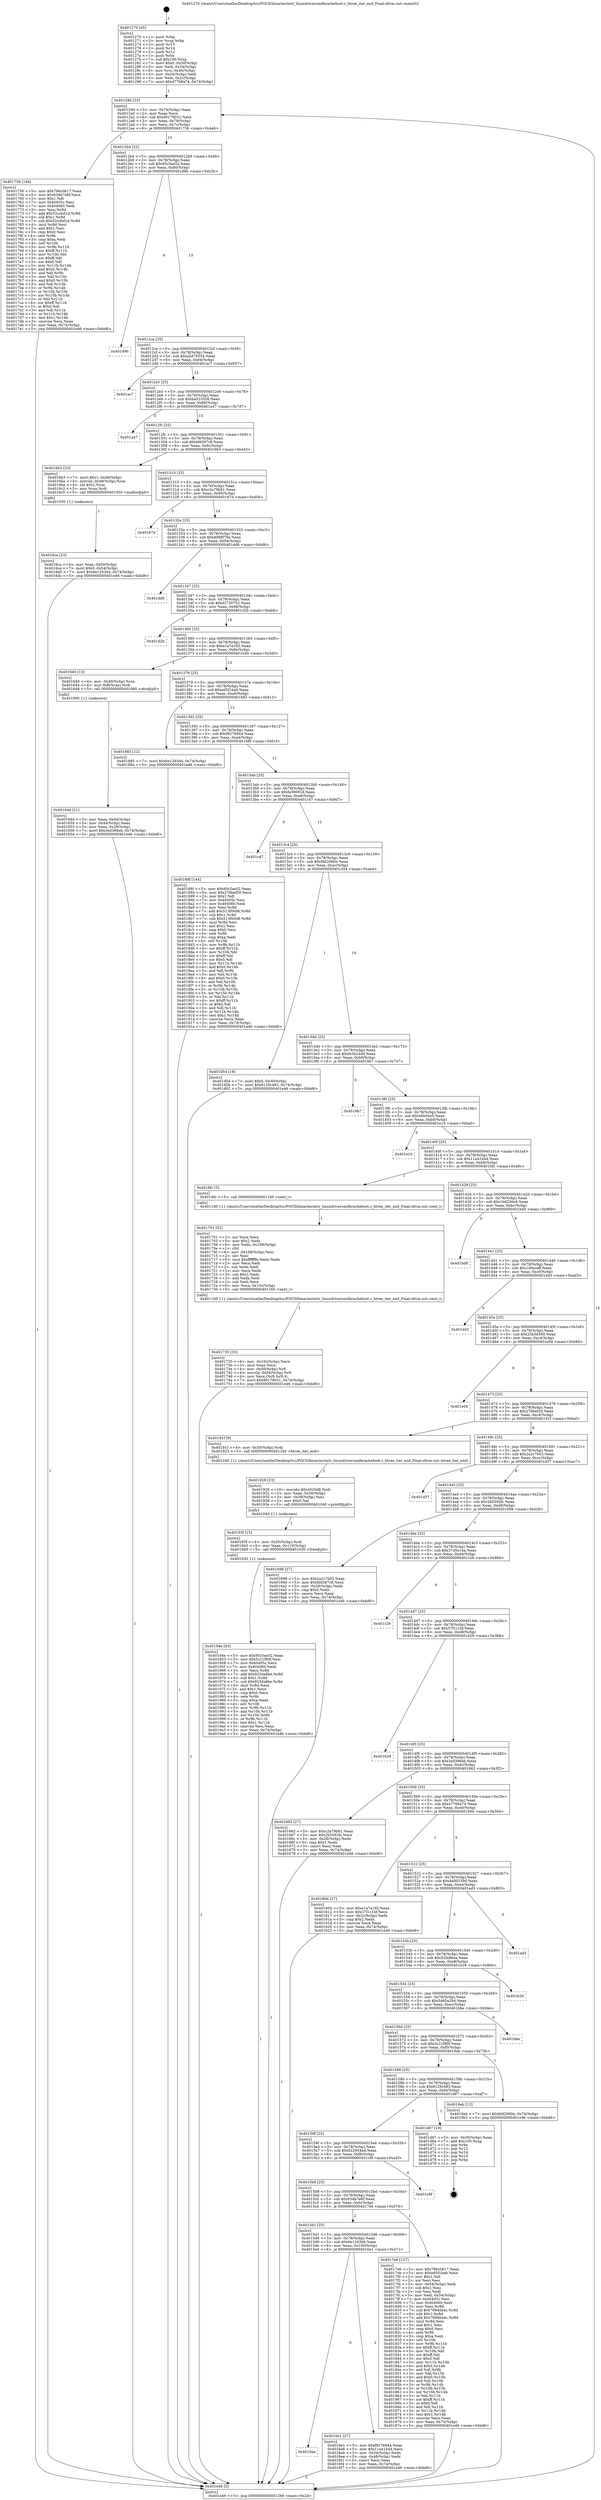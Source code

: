 digraph "0x401270" {
  label = "0x401270 (/mnt/c/Users/mathe/Desktop/tcc/POCII/binaries/extr_linuxdriversmdbcachebset.c_btree_iter_end_Final-ollvm.out::main(0))"
  labelloc = "t"
  node[shape=record]

  Entry [label="",width=0.3,height=0.3,shape=circle,fillcolor=black,style=filled]
  "0x40129d" [label="{
     0x40129d [23]\l
     | [instrs]\l
     &nbsp;&nbsp;0x40129d \<+3\>: mov -0x74(%rbp),%eax\l
     &nbsp;&nbsp;0x4012a0 \<+2\>: mov %eax,%ecx\l
     &nbsp;&nbsp;0x4012a2 \<+6\>: sub $0x90179031,%ecx\l
     &nbsp;&nbsp;0x4012a8 \<+3\>: mov %eax,-0x78(%rbp)\l
     &nbsp;&nbsp;0x4012ab \<+3\>: mov %ecx,-0x7c(%rbp)\l
     &nbsp;&nbsp;0x4012ae \<+6\>: je 0000000000401756 \<main+0x4e6\>\l
  }"]
  "0x401756" [label="{
     0x401756 [144]\l
     | [instrs]\l
     &nbsp;&nbsp;0x401756 \<+5\>: mov $0x796c0617,%eax\l
     &nbsp;&nbsp;0x40175b \<+5\>: mov $0x634b7e6f,%ecx\l
     &nbsp;&nbsp;0x401760 \<+2\>: mov $0x1,%dl\l
     &nbsp;&nbsp;0x401762 \<+7\>: mov 0x40405c,%esi\l
     &nbsp;&nbsp;0x401769 \<+7\>: mov 0x404060,%edi\l
     &nbsp;&nbsp;0x401770 \<+3\>: mov %esi,%r8d\l
     &nbsp;&nbsp;0x401773 \<+7\>: add $0x52ccbd1d,%r8d\l
     &nbsp;&nbsp;0x40177a \<+4\>: sub $0x1,%r8d\l
     &nbsp;&nbsp;0x40177e \<+7\>: sub $0x52ccbd1d,%r8d\l
     &nbsp;&nbsp;0x401785 \<+4\>: imul %r8d,%esi\l
     &nbsp;&nbsp;0x401789 \<+3\>: and $0x1,%esi\l
     &nbsp;&nbsp;0x40178c \<+3\>: cmp $0x0,%esi\l
     &nbsp;&nbsp;0x40178f \<+4\>: sete %r9b\l
     &nbsp;&nbsp;0x401793 \<+3\>: cmp $0xa,%edi\l
     &nbsp;&nbsp;0x401796 \<+4\>: setl %r10b\l
     &nbsp;&nbsp;0x40179a \<+3\>: mov %r9b,%r11b\l
     &nbsp;&nbsp;0x40179d \<+4\>: xor $0xff,%r11b\l
     &nbsp;&nbsp;0x4017a1 \<+3\>: mov %r10b,%bl\l
     &nbsp;&nbsp;0x4017a4 \<+3\>: xor $0xff,%bl\l
     &nbsp;&nbsp;0x4017a7 \<+3\>: xor $0x0,%dl\l
     &nbsp;&nbsp;0x4017aa \<+3\>: mov %r11b,%r14b\l
     &nbsp;&nbsp;0x4017ad \<+4\>: and $0x0,%r14b\l
     &nbsp;&nbsp;0x4017b1 \<+3\>: and %dl,%r9b\l
     &nbsp;&nbsp;0x4017b4 \<+3\>: mov %bl,%r15b\l
     &nbsp;&nbsp;0x4017b7 \<+4\>: and $0x0,%r15b\l
     &nbsp;&nbsp;0x4017bb \<+3\>: and %dl,%r10b\l
     &nbsp;&nbsp;0x4017be \<+3\>: or %r9b,%r14b\l
     &nbsp;&nbsp;0x4017c1 \<+3\>: or %r10b,%r15b\l
     &nbsp;&nbsp;0x4017c4 \<+3\>: xor %r15b,%r14b\l
     &nbsp;&nbsp;0x4017c7 \<+3\>: or %bl,%r11b\l
     &nbsp;&nbsp;0x4017ca \<+4\>: xor $0xff,%r11b\l
     &nbsp;&nbsp;0x4017ce \<+3\>: or $0x0,%dl\l
     &nbsp;&nbsp;0x4017d1 \<+3\>: and %dl,%r11b\l
     &nbsp;&nbsp;0x4017d4 \<+3\>: or %r11b,%r14b\l
     &nbsp;&nbsp;0x4017d7 \<+4\>: test $0x1,%r14b\l
     &nbsp;&nbsp;0x4017db \<+3\>: cmovne %ecx,%eax\l
     &nbsp;&nbsp;0x4017de \<+3\>: mov %eax,-0x74(%rbp)\l
     &nbsp;&nbsp;0x4017e1 \<+5\>: jmp 0000000000401e46 \<main+0xbd6\>\l
  }"]
  "0x4012b4" [label="{
     0x4012b4 [22]\l
     | [instrs]\l
     &nbsp;&nbsp;0x4012b4 \<+5\>: jmp 00000000004012b9 \<main+0x49\>\l
     &nbsp;&nbsp;0x4012b9 \<+3\>: mov -0x78(%rbp),%eax\l
     &nbsp;&nbsp;0x4012bc \<+5\>: sub $0x95c5ae52,%eax\l
     &nbsp;&nbsp;0x4012c1 \<+3\>: mov %eax,-0x80(%rbp)\l
     &nbsp;&nbsp;0x4012c4 \<+6\>: je 0000000000401d9b \<main+0xb2b\>\l
  }"]
  Exit [label="",width=0.3,height=0.3,shape=circle,fillcolor=black,style=filled,peripheries=2]
  "0x401d9b" [label="{
     0x401d9b\l
  }", style=dashed]
  "0x4012ca" [label="{
     0x4012ca [25]\l
     | [instrs]\l
     &nbsp;&nbsp;0x4012ca \<+5\>: jmp 00000000004012cf \<main+0x5f\>\l
     &nbsp;&nbsp;0x4012cf \<+3\>: mov -0x78(%rbp),%eax\l
     &nbsp;&nbsp;0x4012d2 \<+5\>: sub $0xa2d76554,%eax\l
     &nbsp;&nbsp;0x4012d7 \<+6\>: mov %eax,-0x84(%rbp)\l
     &nbsp;&nbsp;0x4012dd \<+6\>: je 0000000000401ac7 \<main+0x857\>\l
  }"]
  "0x40194e" [label="{
     0x40194e [93]\l
     | [instrs]\l
     &nbsp;&nbsp;0x40194e \<+5\>: mov $0x95c5ae52,%eax\l
     &nbsp;&nbsp;0x401953 \<+5\>: mov $0x5c21f80f,%esi\l
     &nbsp;&nbsp;0x401958 \<+7\>: mov 0x40405c,%ecx\l
     &nbsp;&nbsp;0x40195f \<+7\>: mov 0x404060,%edx\l
     &nbsp;&nbsp;0x401966 \<+3\>: mov %ecx,%r8d\l
     &nbsp;&nbsp;0x401969 \<+7\>: add $0x923da8be,%r8d\l
     &nbsp;&nbsp;0x401970 \<+4\>: sub $0x1,%r8d\l
     &nbsp;&nbsp;0x401974 \<+7\>: sub $0x923da8be,%r8d\l
     &nbsp;&nbsp;0x40197b \<+4\>: imul %r8d,%ecx\l
     &nbsp;&nbsp;0x40197f \<+3\>: and $0x1,%ecx\l
     &nbsp;&nbsp;0x401982 \<+3\>: cmp $0x0,%ecx\l
     &nbsp;&nbsp;0x401985 \<+4\>: sete %r9b\l
     &nbsp;&nbsp;0x401989 \<+3\>: cmp $0xa,%edx\l
     &nbsp;&nbsp;0x40198c \<+4\>: setl %r10b\l
     &nbsp;&nbsp;0x401990 \<+3\>: mov %r9b,%r11b\l
     &nbsp;&nbsp;0x401993 \<+3\>: and %r10b,%r11b\l
     &nbsp;&nbsp;0x401996 \<+3\>: xor %r10b,%r9b\l
     &nbsp;&nbsp;0x401999 \<+3\>: or %r9b,%r11b\l
     &nbsp;&nbsp;0x40199c \<+4\>: test $0x1,%r11b\l
     &nbsp;&nbsp;0x4019a0 \<+3\>: cmovne %esi,%eax\l
     &nbsp;&nbsp;0x4019a3 \<+3\>: mov %eax,-0x74(%rbp)\l
     &nbsp;&nbsp;0x4019a6 \<+5\>: jmp 0000000000401e46 \<main+0xbd6\>\l
  }"]
  "0x401ac7" [label="{
     0x401ac7\l
  }", style=dashed]
  "0x4012e3" [label="{
     0x4012e3 [25]\l
     | [instrs]\l
     &nbsp;&nbsp;0x4012e3 \<+5\>: jmp 00000000004012e8 \<main+0x78\>\l
     &nbsp;&nbsp;0x4012e8 \<+3\>: mov -0x78(%rbp),%eax\l
     &nbsp;&nbsp;0x4012eb \<+5\>: sub $0xba523326,%eax\l
     &nbsp;&nbsp;0x4012f0 \<+6\>: mov %eax,-0x88(%rbp)\l
     &nbsp;&nbsp;0x4012f6 \<+6\>: je 0000000000401a47 \<main+0x7d7\>\l
  }"]
  "0x40193f" [label="{
     0x40193f [15]\l
     | [instrs]\l
     &nbsp;&nbsp;0x40193f \<+4\>: mov -0x50(%rbp),%rdi\l
     &nbsp;&nbsp;0x401943 \<+6\>: mov %eax,-0x110(%rbp)\l
     &nbsp;&nbsp;0x401949 \<+5\>: call 0000000000401030 \<free@plt\>\l
     | [calls]\l
     &nbsp;&nbsp;0x401030 \{1\} (unknown)\l
  }"]
  "0x401a47" [label="{
     0x401a47\l
  }", style=dashed]
  "0x4012fc" [label="{
     0x4012fc [25]\l
     | [instrs]\l
     &nbsp;&nbsp;0x4012fc \<+5\>: jmp 0000000000401301 \<main+0x91\>\l
     &nbsp;&nbsp;0x401301 \<+3\>: mov -0x78(%rbp),%eax\l
     &nbsp;&nbsp;0x401304 \<+5\>: sub $0xbfd387c8,%eax\l
     &nbsp;&nbsp;0x401309 \<+6\>: mov %eax,-0x8c(%rbp)\l
     &nbsp;&nbsp;0x40130f \<+6\>: je 00000000004016b3 \<main+0x443\>\l
  }"]
  "0x401928" [label="{
     0x401928 [23]\l
     | [instrs]\l
     &nbsp;&nbsp;0x401928 \<+10\>: movabs $0x4020d6,%rdi\l
     &nbsp;&nbsp;0x401932 \<+3\>: mov %eax,-0x58(%rbp)\l
     &nbsp;&nbsp;0x401935 \<+3\>: mov -0x58(%rbp),%esi\l
     &nbsp;&nbsp;0x401938 \<+2\>: mov $0x0,%al\l
     &nbsp;&nbsp;0x40193a \<+5\>: call 0000000000401040 \<printf@plt\>\l
     | [calls]\l
     &nbsp;&nbsp;0x401040 \{1\} (unknown)\l
  }"]
  "0x4016b3" [label="{
     0x4016b3 [23]\l
     | [instrs]\l
     &nbsp;&nbsp;0x4016b3 \<+7\>: movl $0x1,-0x48(%rbp)\l
     &nbsp;&nbsp;0x4016ba \<+4\>: movslq -0x48(%rbp),%rax\l
     &nbsp;&nbsp;0x4016be \<+4\>: shl $0x2,%rax\l
     &nbsp;&nbsp;0x4016c2 \<+3\>: mov %rax,%rdi\l
     &nbsp;&nbsp;0x4016c5 \<+5\>: call 0000000000401050 \<malloc@plt\>\l
     | [calls]\l
     &nbsp;&nbsp;0x401050 \{1\} (unknown)\l
  }"]
  "0x401315" [label="{
     0x401315 [25]\l
     | [instrs]\l
     &nbsp;&nbsp;0x401315 \<+5\>: jmp 000000000040131a \<main+0xaa\>\l
     &nbsp;&nbsp;0x40131a \<+3\>: mov -0x78(%rbp),%eax\l
     &nbsp;&nbsp;0x40131d \<+5\>: sub $0xc2a79b81,%eax\l
     &nbsp;&nbsp;0x401322 \<+6\>: mov %eax,-0x90(%rbp)\l
     &nbsp;&nbsp;0x401328 \<+6\>: je 000000000040167d \<main+0x40d\>\l
  }"]
  "0x401735" [label="{
     0x401735 [33]\l
     | [instrs]\l
     &nbsp;&nbsp;0x401735 \<+6\>: mov -0x10c(%rbp),%ecx\l
     &nbsp;&nbsp;0x40173b \<+3\>: imul %eax,%ecx\l
     &nbsp;&nbsp;0x40173e \<+4\>: mov -0x50(%rbp),%r8\l
     &nbsp;&nbsp;0x401742 \<+4\>: movslq -0x54(%rbp),%r9\l
     &nbsp;&nbsp;0x401746 \<+4\>: mov %ecx,(%r8,%r9,4)\l
     &nbsp;&nbsp;0x40174a \<+7\>: movl $0x90179031,-0x74(%rbp)\l
     &nbsp;&nbsp;0x401751 \<+5\>: jmp 0000000000401e46 \<main+0xbd6\>\l
  }"]
  "0x40167d" [label="{
     0x40167d\l
  }", style=dashed]
  "0x40132e" [label="{
     0x40132e [25]\l
     | [instrs]\l
     &nbsp;&nbsp;0x40132e \<+5\>: jmp 0000000000401333 \<main+0xc3\>\l
     &nbsp;&nbsp;0x401333 \<+3\>: mov -0x78(%rbp),%eax\l
     &nbsp;&nbsp;0x401336 \<+5\>: sub $0xd099f79a,%eax\l
     &nbsp;&nbsp;0x40133b \<+6\>: mov %eax,-0x94(%rbp)\l
     &nbsp;&nbsp;0x401341 \<+6\>: je 0000000000401dd6 \<main+0xb66\>\l
  }"]
  "0x401701" [label="{
     0x401701 [52]\l
     | [instrs]\l
     &nbsp;&nbsp;0x401701 \<+2\>: xor %ecx,%ecx\l
     &nbsp;&nbsp;0x401703 \<+5\>: mov $0x2,%edx\l
     &nbsp;&nbsp;0x401708 \<+6\>: mov %edx,-0x108(%rbp)\l
     &nbsp;&nbsp;0x40170e \<+1\>: cltd\l
     &nbsp;&nbsp;0x40170f \<+6\>: mov -0x108(%rbp),%esi\l
     &nbsp;&nbsp;0x401715 \<+2\>: idiv %esi\l
     &nbsp;&nbsp;0x401717 \<+6\>: imul $0xfffffffe,%edx,%edx\l
     &nbsp;&nbsp;0x40171d \<+2\>: mov %ecx,%edi\l
     &nbsp;&nbsp;0x40171f \<+2\>: sub %edx,%edi\l
     &nbsp;&nbsp;0x401721 \<+2\>: mov %ecx,%edx\l
     &nbsp;&nbsp;0x401723 \<+3\>: sub $0x1,%edx\l
     &nbsp;&nbsp;0x401726 \<+2\>: add %edx,%edi\l
     &nbsp;&nbsp;0x401728 \<+2\>: sub %edi,%ecx\l
     &nbsp;&nbsp;0x40172a \<+6\>: mov %ecx,-0x10c(%rbp)\l
     &nbsp;&nbsp;0x401730 \<+5\>: call 0000000000401160 \<next_i\>\l
     | [calls]\l
     &nbsp;&nbsp;0x401160 \{1\} (/mnt/c/Users/mathe/Desktop/tcc/POCII/binaries/extr_linuxdriversmdbcachebset.c_btree_iter_end_Final-ollvm.out::next_i)\l
  }"]
  "0x401dd6" [label="{
     0x401dd6\l
  }", style=dashed]
  "0x401347" [label="{
     0x401347 [25]\l
     | [instrs]\l
     &nbsp;&nbsp;0x401347 \<+5\>: jmp 000000000040134c \<main+0xdc\>\l
     &nbsp;&nbsp;0x40134c \<+3\>: mov -0x78(%rbp),%eax\l
     &nbsp;&nbsp;0x40134f \<+5\>: sub $0xd2730702,%eax\l
     &nbsp;&nbsp;0x401354 \<+6\>: mov %eax,-0x98(%rbp)\l
     &nbsp;&nbsp;0x40135a \<+6\>: je 0000000000401d2b \<main+0xabb\>\l
  }"]
  "0x4015ea" [label="{
     0x4015ea\l
  }", style=dashed]
  "0x401d2b" [label="{
     0x401d2b\l
  }", style=dashed]
  "0x401360" [label="{
     0x401360 [25]\l
     | [instrs]\l
     &nbsp;&nbsp;0x401360 \<+5\>: jmp 0000000000401365 \<main+0xf5\>\l
     &nbsp;&nbsp;0x401365 \<+3\>: mov -0x78(%rbp),%eax\l
     &nbsp;&nbsp;0x401368 \<+5\>: sub $0xe1a7a192,%eax\l
     &nbsp;&nbsp;0x40136d \<+6\>: mov %eax,-0x9c(%rbp)\l
     &nbsp;&nbsp;0x401373 \<+6\>: je 0000000000401640 \<main+0x3d0\>\l
  }"]
  "0x4016e1" [label="{
     0x4016e1 [27]\l
     | [instrs]\l
     &nbsp;&nbsp;0x4016e1 \<+5\>: mov $0xf9276944,%eax\l
     &nbsp;&nbsp;0x4016e6 \<+5\>: mov $0x11a41b44,%ecx\l
     &nbsp;&nbsp;0x4016eb \<+3\>: mov -0x54(%rbp),%edx\l
     &nbsp;&nbsp;0x4016ee \<+3\>: cmp -0x48(%rbp),%edx\l
     &nbsp;&nbsp;0x4016f1 \<+3\>: cmovl %ecx,%eax\l
     &nbsp;&nbsp;0x4016f4 \<+3\>: mov %eax,-0x74(%rbp)\l
     &nbsp;&nbsp;0x4016f7 \<+5\>: jmp 0000000000401e46 \<main+0xbd6\>\l
  }"]
  "0x401640" [label="{
     0x401640 [13]\l
     | [instrs]\l
     &nbsp;&nbsp;0x401640 \<+4\>: mov -0x40(%rbp),%rax\l
     &nbsp;&nbsp;0x401644 \<+4\>: mov 0x8(%rax),%rdi\l
     &nbsp;&nbsp;0x401648 \<+5\>: call 0000000000401060 \<atoi@plt\>\l
     | [calls]\l
     &nbsp;&nbsp;0x401060 \{1\} (unknown)\l
  }"]
  "0x401379" [label="{
     0x401379 [25]\l
     | [instrs]\l
     &nbsp;&nbsp;0x401379 \<+5\>: jmp 000000000040137e \<main+0x10e\>\l
     &nbsp;&nbsp;0x40137e \<+3\>: mov -0x78(%rbp),%eax\l
     &nbsp;&nbsp;0x401381 \<+5\>: sub $0xed5f1ba9,%eax\l
     &nbsp;&nbsp;0x401386 \<+6\>: mov %eax,-0xa0(%rbp)\l
     &nbsp;&nbsp;0x40138c \<+6\>: je 0000000000401883 \<main+0x613\>\l
  }"]
  "0x4015d1" [label="{
     0x4015d1 [25]\l
     | [instrs]\l
     &nbsp;&nbsp;0x4015d1 \<+5\>: jmp 00000000004015d6 \<main+0x366\>\l
     &nbsp;&nbsp;0x4015d6 \<+3\>: mov -0x78(%rbp),%eax\l
     &nbsp;&nbsp;0x4015d9 \<+5\>: sub $0x6e1263d4,%eax\l
     &nbsp;&nbsp;0x4015de \<+6\>: mov %eax,-0x100(%rbp)\l
     &nbsp;&nbsp;0x4015e4 \<+6\>: je 00000000004016e1 \<main+0x471\>\l
  }"]
  "0x401883" [label="{
     0x401883 [12]\l
     | [instrs]\l
     &nbsp;&nbsp;0x401883 \<+7\>: movl $0x6e1263d4,-0x74(%rbp)\l
     &nbsp;&nbsp;0x40188a \<+5\>: jmp 0000000000401e46 \<main+0xbd6\>\l
  }"]
  "0x401392" [label="{
     0x401392 [25]\l
     | [instrs]\l
     &nbsp;&nbsp;0x401392 \<+5\>: jmp 0000000000401397 \<main+0x127\>\l
     &nbsp;&nbsp;0x401397 \<+3\>: mov -0x78(%rbp),%eax\l
     &nbsp;&nbsp;0x40139a \<+5\>: sub $0xf9276944,%eax\l
     &nbsp;&nbsp;0x40139f \<+6\>: mov %eax,-0xa4(%rbp)\l
     &nbsp;&nbsp;0x4013a5 \<+6\>: je 000000000040188f \<main+0x61f\>\l
  }"]
  "0x4017e6" [label="{
     0x4017e6 [157]\l
     | [instrs]\l
     &nbsp;&nbsp;0x4017e6 \<+5\>: mov $0x796c0617,%eax\l
     &nbsp;&nbsp;0x4017eb \<+5\>: mov $0xed5f1ba9,%ecx\l
     &nbsp;&nbsp;0x4017f0 \<+2\>: mov $0x1,%dl\l
     &nbsp;&nbsp;0x4017f2 \<+2\>: xor %esi,%esi\l
     &nbsp;&nbsp;0x4017f4 \<+3\>: mov -0x54(%rbp),%edi\l
     &nbsp;&nbsp;0x4017f7 \<+3\>: sub $0x1,%esi\l
     &nbsp;&nbsp;0x4017fa \<+2\>: sub %esi,%edi\l
     &nbsp;&nbsp;0x4017fc \<+3\>: mov %edi,-0x54(%rbp)\l
     &nbsp;&nbsp;0x4017ff \<+7\>: mov 0x40405c,%esi\l
     &nbsp;&nbsp;0x401806 \<+7\>: mov 0x404060,%edi\l
     &nbsp;&nbsp;0x40180d \<+3\>: mov %esi,%r8d\l
     &nbsp;&nbsp;0x401810 \<+7\>: sub $0x769dda4c,%r8d\l
     &nbsp;&nbsp;0x401817 \<+4\>: sub $0x1,%r8d\l
     &nbsp;&nbsp;0x40181b \<+7\>: add $0x769dda4c,%r8d\l
     &nbsp;&nbsp;0x401822 \<+4\>: imul %r8d,%esi\l
     &nbsp;&nbsp;0x401826 \<+3\>: and $0x1,%esi\l
     &nbsp;&nbsp;0x401829 \<+3\>: cmp $0x0,%esi\l
     &nbsp;&nbsp;0x40182c \<+4\>: sete %r9b\l
     &nbsp;&nbsp;0x401830 \<+3\>: cmp $0xa,%edi\l
     &nbsp;&nbsp;0x401833 \<+4\>: setl %r10b\l
     &nbsp;&nbsp;0x401837 \<+3\>: mov %r9b,%r11b\l
     &nbsp;&nbsp;0x40183a \<+4\>: xor $0xff,%r11b\l
     &nbsp;&nbsp;0x40183e \<+3\>: mov %r10b,%bl\l
     &nbsp;&nbsp;0x401841 \<+3\>: xor $0xff,%bl\l
     &nbsp;&nbsp;0x401844 \<+3\>: xor $0x0,%dl\l
     &nbsp;&nbsp;0x401847 \<+3\>: mov %r11b,%r14b\l
     &nbsp;&nbsp;0x40184a \<+4\>: and $0x0,%r14b\l
     &nbsp;&nbsp;0x40184e \<+3\>: and %dl,%r9b\l
     &nbsp;&nbsp;0x401851 \<+3\>: mov %bl,%r15b\l
     &nbsp;&nbsp;0x401854 \<+4\>: and $0x0,%r15b\l
     &nbsp;&nbsp;0x401858 \<+3\>: and %dl,%r10b\l
     &nbsp;&nbsp;0x40185b \<+3\>: or %r9b,%r14b\l
     &nbsp;&nbsp;0x40185e \<+3\>: or %r10b,%r15b\l
     &nbsp;&nbsp;0x401861 \<+3\>: xor %r15b,%r14b\l
     &nbsp;&nbsp;0x401864 \<+3\>: or %bl,%r11b\l
     &nbsp;&nbsp;0x401867 \<+4\>: xor $0xff,%r11b\l
     &nbsp;&nbsp;0x40186b \<+3\>: or $0x0,%dl\l
     &nbsp;&nbsp;0x40186e \<+3\>: and %dl,%r11b\l
     &nbsp;&nbsp;0x401871 \<+3\>: or %r11b,%r14b\l
     &nbsp;&nbsp;0x401874 \<+4\>: test $0x1,%r14b\l
     &nbsp;&nbsp;0x401878 \<+3\>: cmovne %ecx,%eax\l
     &nbsp;&nbsp;0x40187b \<+3\>: mov %eax,-0x74(%rbp)\l
     &nbsp;&nbsp;0x40187e \<+5\>: jmp 0000000000401e46 \<main+0xbd6\>\l
  }"]
  "0x40188f" [label="{
     0x40188f [144]\l
     | [instrs]\l
     &nbsp;&nbsp;0x40188f \<+5\>: mov $0x95c5ae52,%eax\l
     &nbsp;&nbsp;0x401894 \<+5\>: mov $0x276bef29,%ecx\l
     &nbsp;&nbsp;0x401899 \<+2\>: mov $0x1,%dl\l
     &nbsp;&nbsp;0x40189b \<+7\>: mov 0x40405c,%esi\l
     &nbsp;&nbsp;0x4018a2 \<+7\>: mov 0x404060,%edi\l
     &nbsp;&nbsp;0x4018a9 \<+3\>: mov %esi,%r8d\l
     &nbsp;&nbsp;0x4018ac \<+7\>: add $0x513f00d8,%r8d\l
     &nbsp;&nbsp;0x4018b3 \<+4\>: sub $0x1,%r8d\l
     &nbsp;&nbsp;0x4018b7 \<+7\>: sub $0x513f00d8,%r8d\l
     &nbsp;&nbsp;0x4018be \<+4\>: imul %r8d,%esi\l
     &nbsp;&nbsp;0x4018c2 \<+3\>: and $0x1,%esi\l
     &nbsp;&nbsp;0x4018c5 \<+3\>: cmp $0x0,%esi\l
     &nbsp;&nbsp;0x4018c8 \<+4\>: sete %r9b\l
     &nbsp;&nbsp;0x4018cc \<+3\>: cmp $0xa,%edi\l
     &nbsp;&nbsp;0x4018cf \<+4\>: setl %r10b\l
     &nbsp;&nbsp;0x4018d3 \<+3\>: mov %r9b,%r11b\l
     &nbsp;&nbsp;0x4018d6 \<+4\>: xor $0xff,%r11b\l
     &nbsp;&nbsp;0x4018da \<+3\>: mov %r10b,%bl\l
     &nbsp;&nbsp;0x4018dd \<+3\>: xor $0xff,%bl\l
     &nbsp;&nbsp;0x4018e0 \<+3\>: xor $0x0,%dl\l
     &nbsp;&nbsp;0x4018e3 \<+3\>: mov %r11b,%r14b\l
     &nbsp;&nbsp;0x4018e6 \<+4\>: and $0x0,%r14b\l
     &nbsp;&nbsp;0x4018ea \<+3\>: and %dl,%r9b\l
     &nbsp;&nbsp;0x4018ed \<+3\>: mov %bl,%r15b\l
     &nbsp;&nbsp;0x4018f0 \<+4\>: and $0x0,%r15b\l
     &nbsp;&nbsp;0x4018f4 \<+3\>: and %dl,%r10b\l
     &nbsp;&nbsp;0x4018f7 \<+3\>: or %r9b,%r14b\l
     &nbsp;&nbsp;0x4018fa \<+3\>: or %r10b,%r15b\l
     &nbsp;&nbsp;0x4018fd \<+3\>: xor %r15b,%r14b\l
     &nbsp;&nbsp;0x401900 \<+3\>: or %bl,%r11b\l
     &nbsp;&nbsp;0x401903 \<+4\>: xor $0xff,%r11b\l
     &nbsp;&nbsp;0x401907 \<+3\>: or $0x0,%dl\l
     &nbsp;&nbsp;0x40190a \<+3\>: and %dl,%r11b\l
     &nbsp;&nbsp;0x40190d \<+3\>: or %r11b,%r14b\l
     &nbsp;&nbsp;0x401910 \<+4\>: test $0x1,%r14b\l
     &nbsp;&nbsp;0x401914 \<+3\>: cmovne %ecx,%eax\l
     &nbsp;&nbsp;0x401917 \<+3\>: mov %eax,-0x74(%rbp)\l
     &nbsp;&nbsp;0x40191a \<+5\>: jmp 0000000000401e46 \<main+0xbd6\>\l
  }"]
  "0x4013ab" [label="{
     0x4013ab [25]\l
     | [instrs]\l
     &nbsp;&nbsp;0x4013ab \<+5\>: jmp 00000000004013b0 \<main+0x140\>\l
     &nbsp;&nbsp;0x4013b0 \<+3\>: mov -0x78(%rbp),%eax\l
     &nbsp;&nbsp;0x4013b3 \<+5\>: sub $0xfa39081d,%eax\l
     &nbsp;&nbsp;0x4013b8 \<+6\>: mov %eax,-0xa8(%rbp)\l
     &nbsp;&nbsp;0x4013be \<+6\>: je 0000000000401c47 \<main+0x9d7\>\l
  }"]
  "0x4015b8" [label="{
     0x4015b8 [25]\l
     | [instrs]\l
     &nbsp;&nbsp;0x4015b8 \<+5\>: jmp 00000000004015bd \<main+0x34d\>\l
     &nbsp;&nbsp;0x4015bd \<+3\>: mov -0x78(%rbp),%eax\l
     &nbsp;&nbsp;0x4015c0 \<+5\>: sub $0x634b7e6f,%eax\l
     &nbsp;&nbsp;0x4015c5 \<+6\>: mov %eax,-0xfc(%rbp)\l
     &nbsp;&nbsp;0x4015cb \<+6\>: je 00000000004017e6 \<main+0x576\>\l
  }"]
  "0x401c47" [label="{
     0x401c47\l
  }", style=dashed]
  "0x4013c4" [label="{
     0x4013c4 [25]\l
     | [instrs]\l
     &nbsp;&nbsp;0x4013c4 \<+5\>: jmp 00000000004013c9 \<main+0x159\>\l
     &nbsp;&nbsp;0x4013c9 \<+3\>: mov -0x78(%rbp),%eax\l
     &nbsp;&nbsp;0x4013cc \<+5\>: sub $0xfdd2060e,%eax\l
     &nbsp;&nbsp;0x4013d1 \<+6\>: mov %eax,-0xac(%rbp)\l
     &nbsp;&nbsp;0x4013d7 \<+6\>: je 0000000000401d54 \<main+0xae4\>\l
  }"]
  "0x401c9f" [label="{
     0x401c9f\l
  }", style=dashed]
  "0x401d54" [label="{
     0x401d54 [19]\l
     | [instrs]\l
     &nbsp;&nbsp;0x401d54 \<+7\>: movl $0x0,-0x30(%rbp)\l
     &nbsp;&nbsp;0x401d5b \<+7\>: movl $0x6129c483,-0x74(%rbp)\l
     &nbsp;&nbsp;0x401d62 \<+5\>: jmp 0000000000401e46 \<main+0xbd6\>\l
  }"]
  "0x4013dd" [label="{
     0x4013dd [25]\l
     | [instrs]\l
     &nbsp;&nbsp;0x4013dd \<+5\>: jmp 00000000004013e2 \<main+0x172\>\l
     &nbsp;&nbsp;0x4013e2 \<+3\>: mov -0x78(%rbp),%eax\l
     &nbsp;&nbsp;0x4013e5 \<+5\>: sub $0xfe3b24d4,%eax\l
     &nbsp;&nbsp;0x4013ea \<+6\>: mov %eax,-0xb0(%rbp)\l
     &nbsp;&nbsp;0x4013f0 \<+6\>: je 00000000004019b7 \<main+0x747\>\l
  }"]
  "0x40159f" [label="{
     0x40159f [25]\l
     | [instrs]\l
     &nbsp;&nbsp;0x40159f \<+5\>: jmp 00000000004015a4 \<main+0x334\>\l
     &nbsp;&nbsp;0x4015a4 \<+3\>: mov -0x78(%rbp),%eax\l
     &nbsp;&nbsp;0x4015a7 \<+5\>: sub $0x622954ed,%eax\l
     &nbsp;&nbsp;0x4015ac \<+6\>: mov %eax,-0xf8(%rbp)\l
     &nbsp;&nbsp;0x4015b2 \<+6\>: je 0000000000401c9f \<main+0xa2f\>\l
  }"]
  "0x4019b7" [label="{
     0x4019b7\l
  }", style=dashed]
  "0x4013f6" [label="{
     0x4013f6 [25]\l
     | [instrs]\l
     &nbsp;&nbsp;0x4013f6 \<+5\>: jmp 00000000004013fb \<main+0x18b\>\l
     &nbsp;&nbsp;0x4013fb \<+3\>: mov -0x78(%rbp),%eax\l
     &nbsp;&nbsp;0x4013fe \<+5\>: sub $0x46b04e5,%eax\l
     &nbsp;&nbsp;0x401403 \<+6\>: mov %eax,-0xb4(%rbp)\l
     &nbsp;&nbsp;0x401409 \<+6\>: je 0000000000401e10 \<main+0xba0\>\l
  }"]
  "0x401d67" [label="{
     0x401d67 [19]\l
     | [instrs]\l
     &nbsp;&nbsp;0x401d67 \<+3\>: mov -0x30(%rbp),%eax\l
     &nbsp;&nbsp;0x401d6a \<+7\>: add $0x100,%rsp\l
     &nbsp;&nbsp;0x401d71 \<+1\>: pop %rbx\l
     &nbsp;&nbsp;0x401d72 \<+2\>: pop %r12\l
     &nbsp;&nbsp;0x401d74 \<+2\>: pop %r14\l
     &nbsp;&nbsp;0x401d76 \<+2\>: pop %r15\l
     &nbsp;&nbsp;0x401d78 \<+1\>: pop %rbp\l
     &nbsp;&nbsp;0x401d79 \<+1\>: ret\l
  }"]
  "0x401e10" [label="{
     0x401e10\l
  }", style=dashed]
  "0x40140f" [label="{
     0x40140f [25]\l
     | [instrs]\l
     &nbsp;&nbsp;0x40140f \<+5\>: jmp 0000000000401414 \<main+0x1a4\>\l
     &nbsp;&nbsp;0x401414 \<+3\>: mov -0x78(%rbp),%eax\l
     &nbsp;&nbsp;0x401417 \<+5\>: sub $0x11a41b44,%eax\l
     &nbsp;&nbsp;0x40141c \<+6\>: mov %eax,-0xb8(%rbp)\l
     &nbsp;&nbsp;0x401422 \<+6\>: je 00000000004016fc \<main+0x48c\>\l
  }"]
  "0x401586" [label="{
     0x401586 [25]\l
     | [instrs]\l
     &nbsp;&nbsp;0x401586 \<+5\>: jmp 000000000040158b \<main+0x31b\>\l
     &nbsp;&nbsp;0x40158b \<+3\>: mov -0x78(%rbp),%eax\l
     &nbsp;&nbsp;0x40158e \<+5\>: sub $0x6129c483,%eax\l
     &nbsp;&nbsp;0x401593 \<+6\>: mov %eax,-0xf4(%rbp)\l
     &nbsp;&nbsp;0x401599 \<+6\>: je 0000000000401d67 \<main+0xaf7\>\l
  }"]
  "0x4016fc" [label="{
     0x4016fc [5]\l
     | [instrs]\l
     &nbsp;&nbsp;0x4016fc \<+5\>: call 0000000000401160 \<next_i\>\l
     | [calls]\l
     &nbsp;&nbsp;0x401160 \{1\} (/mnt/c/Users/mathe/Desktop/tcc/POCII/binaries/extr_linuxdriversmdbcachebset.c_btree_iter_end_Final-ollvm.out::next_i)\l
  }"]
  "0x401428" [label="{
     0x401428 [25]\l
     | [instrs]\l
     &nbsp;&nbsp;0x401428 \<+5\>: jmp 000000000040142d \<main+0x1bd\>\l
     &nbsp;&nbsp;0x40142d \<+3\>: mov -0x78(%rbp),%eax\l
     &nbsp;&nbsp;0x401430 \<+5\>: sub $0x1bd256e8,%eax\l
     &nbsp;&nbsp;0x401435 \<+6\>: mov %eax,-0xbc(%rbp)\l
     &nbsp;&nbsp;0x40143b \<+6\>: je 0000000000401bd9 \<main+0x969\>\l
  }"]
  "0x4019ab" [label="{
     0x4019ab [12]\l
     | [instrs]\l
     &nbsp;&nbsp;0x4019ab \<+7\>: movl $0xfdd2060e,-0x74(%rbp)\l
     &nbsp;&nbsp;0x4019b2 \<+5\>: jmp 0000000000401e46 \<main+0xbd6\>\l
  }"]
  "0x401bd9" [label="{
     0x401bd9\l
  }", style=dashed]
  "0x401441" [label="{
     0x401441 [25]\l
     | [instrs]\l
     &nbsp;&nbsp;0x401441 \<+5\>: jmp 0000000000401446 \<main+0x1d6\>\l
     &nbsp;&nbsp;0x401446 \<+3\>: mov -0x78(%rbp),%eax\l
     &nbsp;&nbsp;0x401449 \<+5\>: sub $0x1d9aceff,%eax\l
     &nbsp;&nbsp;0x40144e \<+6\>: mov %eax,-0xc0(%rbp)\l
     &nbsp;&nbsp;0x401454 \<+6\>: je 0000000000401d43 \<main+0xad3\>\l
  }"]
  "0x40156d" [label="{
     0x40156d [25]\l
     | [instrs]\l
     &nbsp;&nbsp;0x40156d \<+5\>: jmp 0000000000401572 \<main+0x302\>\l
     &nbsp;&nbsp;0x401572 \<+3\>: mov -0x78(%rbp),%eax\l
     &nbsp;&nbsp;0x401575 \<+5\>: sub $0x5c21f80f,%eax\l
     &nbsp;&nbsp;0x40157a \<+6\>: mov %eax,-0xf0(%rbp)\l
     &nbsp;&nbsp;0x401580 \<+6\>: je 00000000004019ab \<main+0x73b\>\l
  }"]
  "0x401d43" [label="{
     0x401d43\l
  }", style=dashed]
  "0x40145a" [label="{
     0x40145a [25]\l
     | [instrs]\l
     &nbsp;&nbsp;0x40145a \<+5\>: jmp 000000000040145f \<main+0x1ef\>\l
     &nbsp;&nbsp;0x40145f \<+3\>: mov -0x78(%rbp),%eax\l
     &nbsp;&nbsp;0x401462 \<+5\>: sub $0x25b5d360,%eax\l
     &nbsp;&nbsp;0x401467 \<+6\>: mov %eax,-0xc4(%rbp)\l
     &nbsp;&nbsp;0x40146d \<+6\>: je 0000000000401e04 \<main+0xb94\>\l
  }"]
  "0x401bbe" [label="{
     0x401bbe\l
  }", style=dashed]
  "0x401e04" [label="{
     0x401e04\l
  }", style=dashed]
  "0x401473" [label="{
     0x401473 [25]\l
     | [instrs]\l
     &nbsp;&nbsp;0x401473 \<+5\>: jmp 0000000000401478 \<main+0x208\>\l
     &nbsp;&nbsp;0x401478 \<+3\>: mov -0x78(%rbp),%eax\l
     &nbsp;&nbsp;0x40147b \<+5\>: sub $0x276bef29,%eax\l
     &nbsp;&nbsp;0x401480 \<+6\>: mov %eax,-0xc8(%rbp)\l
     &nbsp;&nbsp;0x401486 \<+6\>: je 000000000040191f \<main+0x6af\>\l
  }"]
  "0x401554" [label="{
     0x401554 [25]\l
     | [instrs]\l
     &nbsp;&nbsp;0x401554 \<+5\>: jmp 0000000000401559 \<main+0x2e9\>\l
     &nbsp;&nbsp;0x401559 \<+3\>: mov -0x78(%rbp),%eax\l
     &nbsp;&nbsp;0x40155c \<+5\>: sub $0x5465a2b4,%eax\l
     &nbsp;&nbsp;0x401561 \<+6\>: mov %eax,-0xec(%rbp)\l
     &nbsp;&nbsp;0x401567 \<+6\>: je 0000000000401bbe \<main+0x94e\>\l
  }"]
  "0x40191f" [label="{
     0x40191f [9]\l
     | [instrs]\l
     &nbsp;&nbsp;0x40191f \<+4\>: mov -0x50(%rbp),%rdi\l
     &nbsp;&nbsp;0x401923 \<+5\>: call 0000000000401240 \<btree_iter_end\>\l
     | [calls]\l
     &nbsp;&nbsp;0x401240 \{1\} (/mnt/c/Users/mathe/Desktop/tcc/POCII/binaries/extr_linuxdriversmdbcachebset.c_btree_iter_end_Final-ollvm.out::btree_iter_end)\l
  }"]
  "0x40148c" [label="{
     0x40148c [25]\l
     | [instrs]\l
     &nbsp;&nbsp;0x40148c \<+5\>: jmp 0000000000401491 \<main+0x221\>\l
     &nbsp;&nbsp;0x401491 \<+3\>: mov -0x78(%rbp),%eax\l
     &nbsp;&nbsp;0x401494 \<+5\>: sub $0x2a2c7b03,%eax\l
     &nbsp;&nbsp;0x401499 \<+6\>: mov %eax,-0xcc(%rbp)\l
     &nbsp;&nbsp;0x40149f \<+6\>: je 0000000000401d37 \<main+0xac7\>\l
  }"]
  "0x401b26" [label="{
     0x401b26\l
  }", style=dashed]
  "0x401d37" [label="{
     0x401d37\l
  }", style=dashed]
  "0x4014a5" [label="{
     0x4014a5 [25]\l
     | [instrs]\l
     &nbsp;&nbsp;0x4014a5 \<+5\>: jmp 00000000004014aa \<main+0x23a\>\l
     &nbsp;&nbsp;0x4014aa \<+3\>: mov -0x78(%rbp),%eax\l
     &nbsp;&nbsp;0x4014ad \<+5\>: sub $0x2b5592fc,%eax\l
     &nbsp;&nbsp;0x4014b2 \<+6\>: mov %eax,-0xd0(%rbp)\l
     &nbsp;&nbsp;0x4014b8 \<+6\>: je 0000000000401698 \<main+0x428\>\l
  }"]
  "0x40153b" [label="{
     0x40153b [25]\l
     | [instrs]\l
     &nbsp;&nbsp;0x40153b \<+5\>: jmp 0000000000401540 \<main+0x2d0\>\l
     &nbsp;&nbsp;0x401540 \<+3\>: mov -0x78(%rbp),%eax\l
     &nbsp;&nbsp;0x401543 \<+5\>: sub $0x52fa86ea,%eax\l
     &nbsp;&nbsp;0x401548 \<+6\>: mov %eax,-0xe8(%rbp)\l
     &nbsp;&nbsp;0x40154e \<+6\>: je 0000000000401b26 \<main+0x8b6\>\l
  }"]
  "0x401698" [label="{
     0x401698 [27]\l
     | [instrs]\l
     &nbsp;&nbsp;0x401698 \<+5\>: mov $0x2a2c7b03,%eax\l
     &nbsp;&nbsp;0x40169d \<+5\>: mov $0xbfd387c8,%ecx\l
     &nbsp;&nbsp;0x4016a2 \<+3\>: mov -0x28(%rbp),%edx\l
     &nbsp;&nbsp;0x4016a5 \<+3\>: cmp $0x0,%edx\l
     &nbsp;&nbsp;0x4016a8 \<+3\>: cmove %ecx,%eax\l
     &nbsp;&nbsp;0x4016ab \<+3\>: mov %eax,-0x74(%rbp)\l
     &nbsp;&nbsp;0x4016ae \<+5\>: jmp 0000000000401e46 \<main+0xbd6\>\l
  }"]
  "0x4014be" [label="{
     0x4014be [25]\l
     | [instrs]\l
     &nbsp;&nbsp;0x4014be \<+5\>: jmp 00000000004014c3 \<main+0x253\>\l
     &nbsp;&nbsp;0x4014c3 \<+3\>: mov -0x78(%rbp),%eax\l
     &nbsp;&nbsp;0x4014c6 \<+5\>: sub $0x37d5e14a,%eax\l
     &nbsp;&nbsp;0x4014cb \<+6\>: mov %eax,-0xd4(%rbp)\l
     &nbsp;&nbsp;0x4014d1 \<+6\>: je 0000000000401c26 \<main+0x9b6\>\l
  }"]
  "0x401ad3" [label="{
     0x401ad3\l
  }", style=dashed]
  "0x401c26" [label="{
     0x401c26\l
  }", style=dashed]
  "0x4014d7" [label="{
     0x4014d7 [25]\l
     | [instrs]\l
     &nbsp;&nbsp;0x4014d7 \<+5\>: jmp 00000000004014dc \<main+0x26c\>\l
     &nbsp;&nbsp;0x4014dc \<+3\>: mov -0x78(%rbp),%eax\l
     &nbsp;&nbsp;0x4014df \<+5\>: sub $0x37f1c1bf,%eax\l
     &nbsp;&nbsp;0x4014e4 \<+6\>: mov %eax,-0xd8(%rbp)\l
     &nbsp;&nbsp;0x4014ea \<+6\>: je 0000000000401628 \<main+0x3b8\>\l
  }"]
  "0x4016ca" [label="{
     0x4016ca [23]\l
     | [instrs]\l
     &nbsp;&nbsp;0x4016ca \<+4\>: mov %rax,-0x50(%rbp)\l
     &nbsp;&nbsp;0x4016ce \<+7\>: movl $0x0,-0x54(%rbp)\l
     &nbsp;&nbsp;0x4016d5 \<+7\>: movl $0x6e1263d4,-0x74(%rbp)\l
     &nbsp;&nbsp;0x4016dc \<+5\>: jmp 0000000000401e46 \<main+0xbd6\>\l
  }"]
  "0x401628" [label="{
     0x401628\l
  }", style=dashed]
  "0x4014f0" [label="{
     0x4014f0 [25]\l
     | [instrs]\l
     &nbsp;&nbsp;0x4014f0 \<+5\>: jmp 00000000004014f5 \<main+0x285\>\l
     &nbsp;&nbsp;0x4014f5 \<+3\>: mov -0x78(%rbp),%eax\l
     &nbsp;&nbsp;0x4014f8 \<+5\>: sub $0x3ed396eb,%eax\l
     &nbsp;&nbsp;0x4014fd \<+6\>: mov %eax,-0xdc(%rbp)\l
     &nbsp;&nbsp;0x401503 \<+6\>: je 0000000000401662 \<main+0x3f2\>\l
  }"]
  "0x40164d" [label="{
     0x40164d [21]\l
     | [instrs]\l
     &nbsp;&nbsp;0x40164d \<+3\>: mov %eax,-0x44(%rbp)\l
     &nbsp;&nbsp;0x401650 \<+3\>: mov -0x44(%rbp),%eax\l
     &nbsp;&nbsp;0x401653 \<+3\>: mov %eax,-0x28(%rbp)\l
     &nbsp;&nbsp;0x401656 \<+7\>: movl $0x3ed396eb,-0x74(%rbp)\l
     &nbsp;&nbsp;0x40165d \<+5\>: jmp 0000000000401e46 \<main+0xbd6\>\l
  }"]
  "0x401662" [label="{
     0x401662 [27]\l
     | [instrs]\l
     &nbsp;&nbsp;0x401662 \<+5\>: mov $0xc2a79b81,%eax\l
     &nbsp;&nbsp;0x401667 \<+5\>: mov $0x2b5592fc,%ecx\l
     &nbsp;&nbsp;0x40166c \<+3\>: mov -0x28(%rbp),%edx\l
     &nbsp;&nbsp;0x40166f \<+3\>: cmp $0x1,%edx\l
     &nbsp;&nbsp;0x401672 \<+3\>: cmovl %ecx,%eax\l
     &nbsp;&nbsp;0x401675 \<+3\>: mov %eax,-0x74(%rbp)\l
     &nbsp;&nbsp;0x401678 \<+5\>: jmp 0000000000401e46 \<main+0xbd6\>\l
  }"]
  "0x401509" [label="{
     0x401509 [25]\l
     | [instrs]\l
     &nbsp;&nbsp;0x401509 \<+5\>: jmp 000000000040150e \<main+0x29e\>\l
     &nbsp;&nbsp;0x40150e \<+3\>: mov -0x78(%rbp),%eax\l
     &nbsp;&nbsp;0x401511 \<+5\>: sub $0x47768a74,%eax\l
     &nbsp;&nbsp;0x401516 \<+6\>: mov %eax,-0xe0(%rbp)\l
     &nbsp;&nbsp;0x40151c \<+6\>: je 000000000040160d \<main+0x39d\>\l
  }"]
  "0x401270" [label="{
     0x401270 [45]\l
     | [instrs]\l
     &nbsp;&nbsp;0x401270 \<+1\>: push %rbp\l
     &nbsp;&nbsp;0x401271 \<+3\>: mov %rsp,%rbp\l
     &nbsp;&nbsp;0x401274 \<+2\>: push %r15\l
     &nbsp;&nbsp;0x401276 \<+2\>: push %r14\l
     &nbsp;&nbsp;0x401278 \<+2\>: push %r12\l
     &nbsp;&nbsp;0x40127a \<+1\>: push %rbx\l
     &nbsp;&nbsp;0x40127b \<+7\>: sub $0x100,%rsp\l
     &nbsp;&nbsp;0x401282 \<+7\>: movl $0x0,-0x30(%rbp)\l
     &nbsp;&nbsp;0x401289 \<+3\>: mov %edi,-0x34(%rbp)\l
     &nbsp;&nbsp;0x40128c \<+4\>: mov %rsi,-0x40(%rbp)\l
     &nbsp;&nbsp;0x401290 \<+3\>: mov -0x34(%rbp),%edi\l
     &nbsp;&nbsp;0x401293 \<+3\>: mov %edi,-0x2c(%rbp)\l
     &nbsp;&nbsp;0x401296 \<+7\>: movl $0x47768a74,-0x74(%rbp)\l
  }"]
  "0x40160d" [label="{
     0x40160d [27]\l
     | [instrs]\l
     &nbsp;&nbsp;0x40160d \<+5\>: mov $0xe1a7a192,%eax\l
     &nbsp;&nbsp;0x401612 \<+5\>: mov $0x37f1c1bf,%ecx\l
     &nbsp;&nbsp;0x401617 \<+3\>: mov -0x2c(%rbp),%edx\l
     &nbsp;&nbsp;0x40161a \<+3\>: cmp $0x2,%edx\l
     &nbsp;&nbsp;0x40161d \<+3\>: cmovne %ecx,%eax\l
     &nbsp;&nbsp;0x401620 \<+3\>: mov %eax,-0x74(%rbp)\l
     &nbsp;&nbsp;0x401623 \<+5\>: jmp 0000000000401e46 \<main+0xbd6\>\l
  }"]
  "0x401522" [label="{
     0x401522 [25]\l
     | [instrs]\l
     &nbsp;&nbsp;0x401522 \<+5\>: jmp 0000000000401527 \<main+0x2b7\>\l
     &nbsp;&nbsp;0x401527 \<+3\>: mov -0x78(%rbp),%eax\l
     &nbsp;&nbsp;0x40152a \<+5\>: sub $0x4a00239d,%eax\l
     &nbsp;&nbsp;0x40152f \<+6\>: mov %eax,-0xe4(%rbp)\l
     &nbsp;&nbsp;0x401535 \<+6\>: je 0000000000401ad3 \<main+0x863\>\l
  }"]
  "0x401e46" [label="{
     0x401e46 [5]\l
     | [instrs]\l
     &nbsp;&nbsp;0x401e46 \<+5\>: jmp 000000000040129d \<main+0x2d\>\l
  }"]
  Entry -> "0x401270" [label=" 1"]
  "0x40129d" -> "0x401756" [label=" 1"]
  "0x40129d" -> "0x4012b4" [label=" 15"]
  "0x401d67" -> Exit [label=" 1"]
  "0x4012b4" -> "0x401d9b" [label=" 0"]
  "0x4012b4" -> "0x4012ca" [label=" 15"]
  "0x401d54" -> "0x401e46" [label=" 1"]
  "0x4012ca" -> "0x401ac7" [label=" 0"]
  "0x4012ca" -> "0x4012e3" [label=" 15"]
  "0x4019ab" -> "0x401e46" [label=" 1"]
  "0x4012e3" -> "0x401a47" [label=" 0"]
  "0x4012e3" -> "0x4012fc" [label=" 15"]
  "0x40194e" -> "0x401e46" [label=" 1"]
  "0x4012fc" -> "0x4016b3" [label=" 1"]
  "0x4012fc" -> "0x401315" [label=" 14"]
  "0x40193f" -> "0x40194e" [label=" 1"]
  "0x401315" -> "0x40167d" [label=" 0"]
  "0x401315" -> "0x40132e" [label=" 14"]
  "0x401928" -> "0x40193f" [label=" 1"]
  "0x40132e" -> "0x401dd6" [label=" 0"]
  "0x40132e" -> "0x401347" [label=" 14"]
  "0x40191f" -> "0x401928" [label=" 1"]
  "0x401347" -> "0x401d2b" [label=" 0"]
  "0x401347" -> "0x401360" [label=" 14"]
  "0x40188f" -> "0x401e46" [label=" 1"]
  "0x401360" -> "0x401640" [label=" 1"]
  "0x401360" -> "0x401379" [label=" 13"]
  "0x401883" -> "0x401e46" [label=" 1"]
  "0x401379" -> "0x401883" [label=" 1"]
  "0x401379" -> "0x401392" [label=" 12"]
  "0x401756" -> "0x401e46" [label=" 1"]
  "0x401392" -> "0x40188f" [label=" 1"]
  "0x401392" -> "0x4013ab" [label=" 11"]
  "0x401735" -> "0x401e46" [label=" 1"]
  "0x4013ab" -> "0x401c47" [label=" 0"]
  "0x4013ab" -> "0x4013c4" [label=" 11"]
  "0x4016fc" -> "0x401701" [label=" 1"]
  "0x4013c4" -> "0x401d54" [label=" 1"]
  "0x4013c4" -> "0x4013dd" [label=" 10"]
  "0x4016e1" -> "0x401e46" [label=" 2"]
  "0x4013dd" -> "0x4019b7" [label=" 0"]
  "0x4013dd" -> "0x4013f6" [label=" 10"]
  "0x4015d1" -> "0x4016e1" [label=" 2"]
  "0x4013f6" -> "0x401e10" [label=" 0"]
  "0x4013f6" -> "0x40140f" [label=" 10"]
  "0x4017e6" -> "0x401e46" [label=" 1"]
  "0x40140f" -> "0x4016fc" [label=" 1"]
  "0x40140f" -> "0x401428" [label=" 9"]
  "0x4015b8" -> "0x4017e6" [label=" 1"]
  "0x401428" -> "0x401bd9" [label=" 0"]
  "0x401428" -> "0x401441" [label=" 9"]
  "0x401701" -> "0x401735" [label=" 1"]
  "0x401441" -> "0x401d43" [label=" 0"]
  "0x401441" -> "0x40145a" [label=" 9"]
  "0x40159f" -> "0x401c9f" [label=" 0"]
  "0x40145a" -> "0x401e04" [label=" 0"]
  "0x40145a" -> "0x401473" [label=" 9"]
  "0x4015d1" -> "0x4015ea" [label=" 0"]
  "0x401473" -> "0x40191f" [label=" 1"]
  "0x401473" -> "0x40148c" [label=" 8"]
  "0x401586" -> "0x401d67" [label=" 1"]
  "0x40148c" -> "0x401d37" [label=" 0"]
  "0x40148c" -> "0x4014a5" [label=" 8"]
  "0x4015b8" -> "0x4015d1" [label=" 2"]
  "0x4014a5" -> "0x401698" [label=" 1"]
  "0x4014a5" -> "0x4014be" [label=" 7"]
  "0x40156d" -> "0x4019ab" [label=" 1"]
  "0x4014be" -> "0x401c26" [label=" 0"]
  "0x4014be" -> "0x4014d7" [label=" 7"]
  "0x40159f" -> "0x4015b8" [label=" 3"]
  "0x4014d7" -> "0x401628" [label=" 0"]
  "0x4014d7" -> "0x4014f0" [label=" 7"]
  "0x401554" -> "0x401bbe" [label=" 0"]
  "0x4014f0" -> "0x401662" [label=" 1"]
  "0x4014f0" -> "0x401509" [label=" 6"]
  "0x401586" -> "0x40159f" [label=" 3"]
  "0x401509" -> "0x40160d" [label=" 1"]
  "0x401509" -> "0x401522" [label=" 5"]
  "0x40160d" -> "0x401e46" [label=" 1"]
  "0x401270" -> "0x40129d" [label=" 1"]
  "0x401e46" -> "0x40129d" [label=" 15"]
  "0x401640" -> "0x40164d" [label=" 1"]
  "0x40164d" -> "0x401e46" [label=" 1"]
  "0x401662" -> "0x401e46" [label=" 1"]
  "0x401698" -> "0x401e46" [label=" 1"]
  "0x4016b3" -> "0x4016ca" [label=" 1"]
  "0x4016ca" -> "0x401e46" [label=" 1"]
  "0x401554" -> "0x40156d" [label=" 5"]
  "0x401522" -> "0x401ad3" [label=" 0"]
  "0x401522" -> "0x40153b" [label=" 5"]
  "0x40156d" -> "0x401586" [label=" 4"]
  "0x40153b" -> "0x401b26" [label=" 0"]
  "0x40153b" -> "0x401554" [label=" 5"]
}
